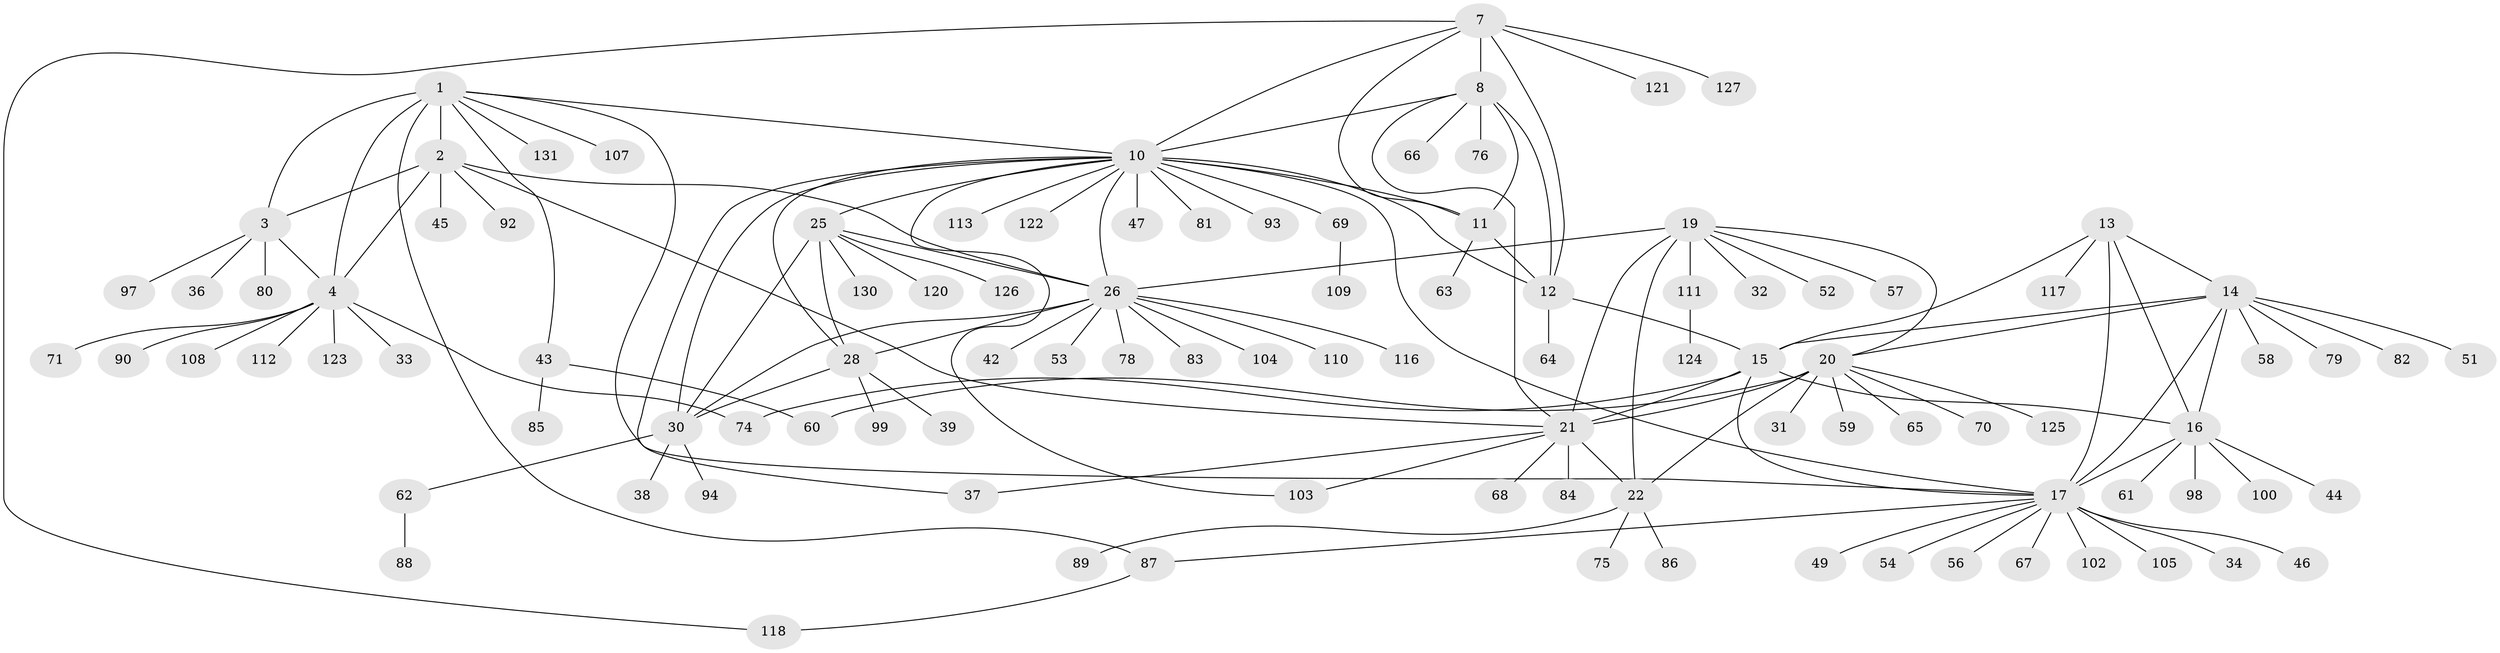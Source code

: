 // Generated by graph-tools (version 1.1) at 2025/52/02/27/25 19:52:15]
// undirected, 104 vertices, 140 edges
graph export_dot {
graph [start="1"]
  node [color=gray90,style=filled];
  1 [super="+5"];
  2 [super="+6"];
  3 [super="+35"];
  4 [super="+73"];
  7 [super="+128"];
  8 [super="+9"];
  10 [super="+29"];
  11 [super="+95"];
  12;
  13;
  14 [super="+115"];
  15 [super="+129"];
  16 [super="+40"];
  17 [super="+18"];
  19 [super="+96"];
  20 [super="+24"];
  21 [super="+72"];
  22 [super="+23"];
  25 [super="+41"];
  26 [super="+27"];
  28 [super="+50"];
  30 [super="+77"];
  31;
  32;
  33;
  34;
  36 [super="+48"];
  37;
  38;
  39;
  42;
  43 [super="+55"];
  44;
  45 [super="+114"];
  46;
  47;
  49;
  51;
  52;
  53;
  54;
  56;
  57;
  58;
  59;
  60;
  61;
  62 [super="+91"];
  63;
  64;
  65;
  66;
  67;
  68;
  69;
  70;
  71;
  74;
  75;
  76 [super="+101"];
  78;
  79;
  80;
  81;
  82;
  83;
  84;
  85;
  86;
  87;
  88;
  89;
  90;
  92;
  93;
  94;
  97;
  98;
  99 [super="+106"];
  100;
  102;
  103;
  104;
  105;
  107;
  108;
  109;
  110;
  111 [super="+119"];
  112;
  113;
  116;
  117;
  118;
  120;
  121;
  122;
  123;
  124;
  125;
  126;
  127;
  130;
  131;
  1 -- 2 [weight=4];
  1 -- 3 [weight=2];
  1 -- 4 [weight=2];
  1 -- 43;
  1 -- 87;
  1 -- 131;
  1 -- 17;
  1 -- 10;
  1 -- 107;
  2 -- 3 [weight=2];
  2 -- 4 [weight=2];
  2 -- 21;
  2 -- 26;
  2 -- 92;
  2 -- 45;
  3 -- 4;
  3 -- 36;
  3 -- 80;
  3 -- 97;
  4 -- 33;
  4 -- 71;
  4 -- 74;
  4 -- 90;
  4 -- 108;
  4 -- 112;
  4 -- 123;
  7 -- 8 [weight=2];
  7 -- 10;
  7 -- 11;
  7 -- 12;
  7 -- 118;
  7 -- 121;
  7 -- 127;
  8 -- 10 [weight=2];
  8 -- 11 [weight=2];
  8 -- 12 [weight=2];
  8 -- 66;
  8 -- 76;
  8 -- 21;
  10 -- 11;
  10 -- 12;
  10 -- 81 [weight=2];
  10 -- 93;
  10 -- 103;
  10 -- 113;
  10 -- 69;
  10 -- 37;
  10 -- 122;
  10 -- 47;
  10 -- 25;
  10 -- 26 [weight=2];
  10 -- 28;
  10 -- 30;
  10 -- 17;
  11 -- 12;
  11 -- 63;
  12 -- 15;
  12 -- 64;
  13 -- 14;
  13 -- 15;
  13 -- 16;
  13 -- 17 [weight=2];
  13 -- 117;
  14 -- 15;
  14 -- 16;
  14 -- 17 [weight=2];
  14 -- 51;
  14 -- 58;
  14 -- 79;
  14 -- 82;
  14 -- 20;
  15 -- 16;
  15 -- 17 [weight=2];
  15 -- 74;
  15 -- 21;
  16 -- 17 [weight=2];
  16 -- 44;
  16 -- 61;
  16 -- 98;
  16 -- 100;
  17 -- 34;
  17 -- 46;
  17 -- 49;
  17 -- 54;
  17 -- 56;
  17 -- 67;
  17 -- 105;
  17 -- 102;
  17 -- 87;
  19 -- 20 [weight=2];
  19 -- 21;
  19 -- 22 [weight=2];
  19 -- 32;
  19 -- 52;
  19 -- 57;
  19 -- 111;
  19 -- 26 [weight=2];
  20 -- 21 [weight=2];
  20 -- 22 [weight=4];
  20 -- 70;
  20 -- 125;
  20 -- 65;
  20 -- 59;
  20 -- 60;
  20 -- 31;
  21 -- 22 [weight=2];
  21 -- 68;
  21 -- 103;
  21 -- 37;
  21 -- 84;
  22 -- 75;
  22 -- 86;
  22 -- 89;
  25 -- 26 [weight=2];
  25 -- 28;
  25 -- 30;
  25 -- 120;
  25 -- 126;
  25 -- 130;
  26 -- 28 [weight=2];
  26 -- 30 [weight=2];
  26 -- 42;
  26 -- 53;
  26 -- 110;
  26 -- 104;
  26 -- 78;
  26 -- 83;
  26 -- 116;
  28 -- 30;
  28 -- 39;
  28 -- 99;
  30 -- 38;
  30 -- 62;
  30 -- 94;
  43 -- 60;
  43 -- 85;
  62 -- 88;
  69 -- 109;
  87 -- 118;
  111 -- 124;
}
